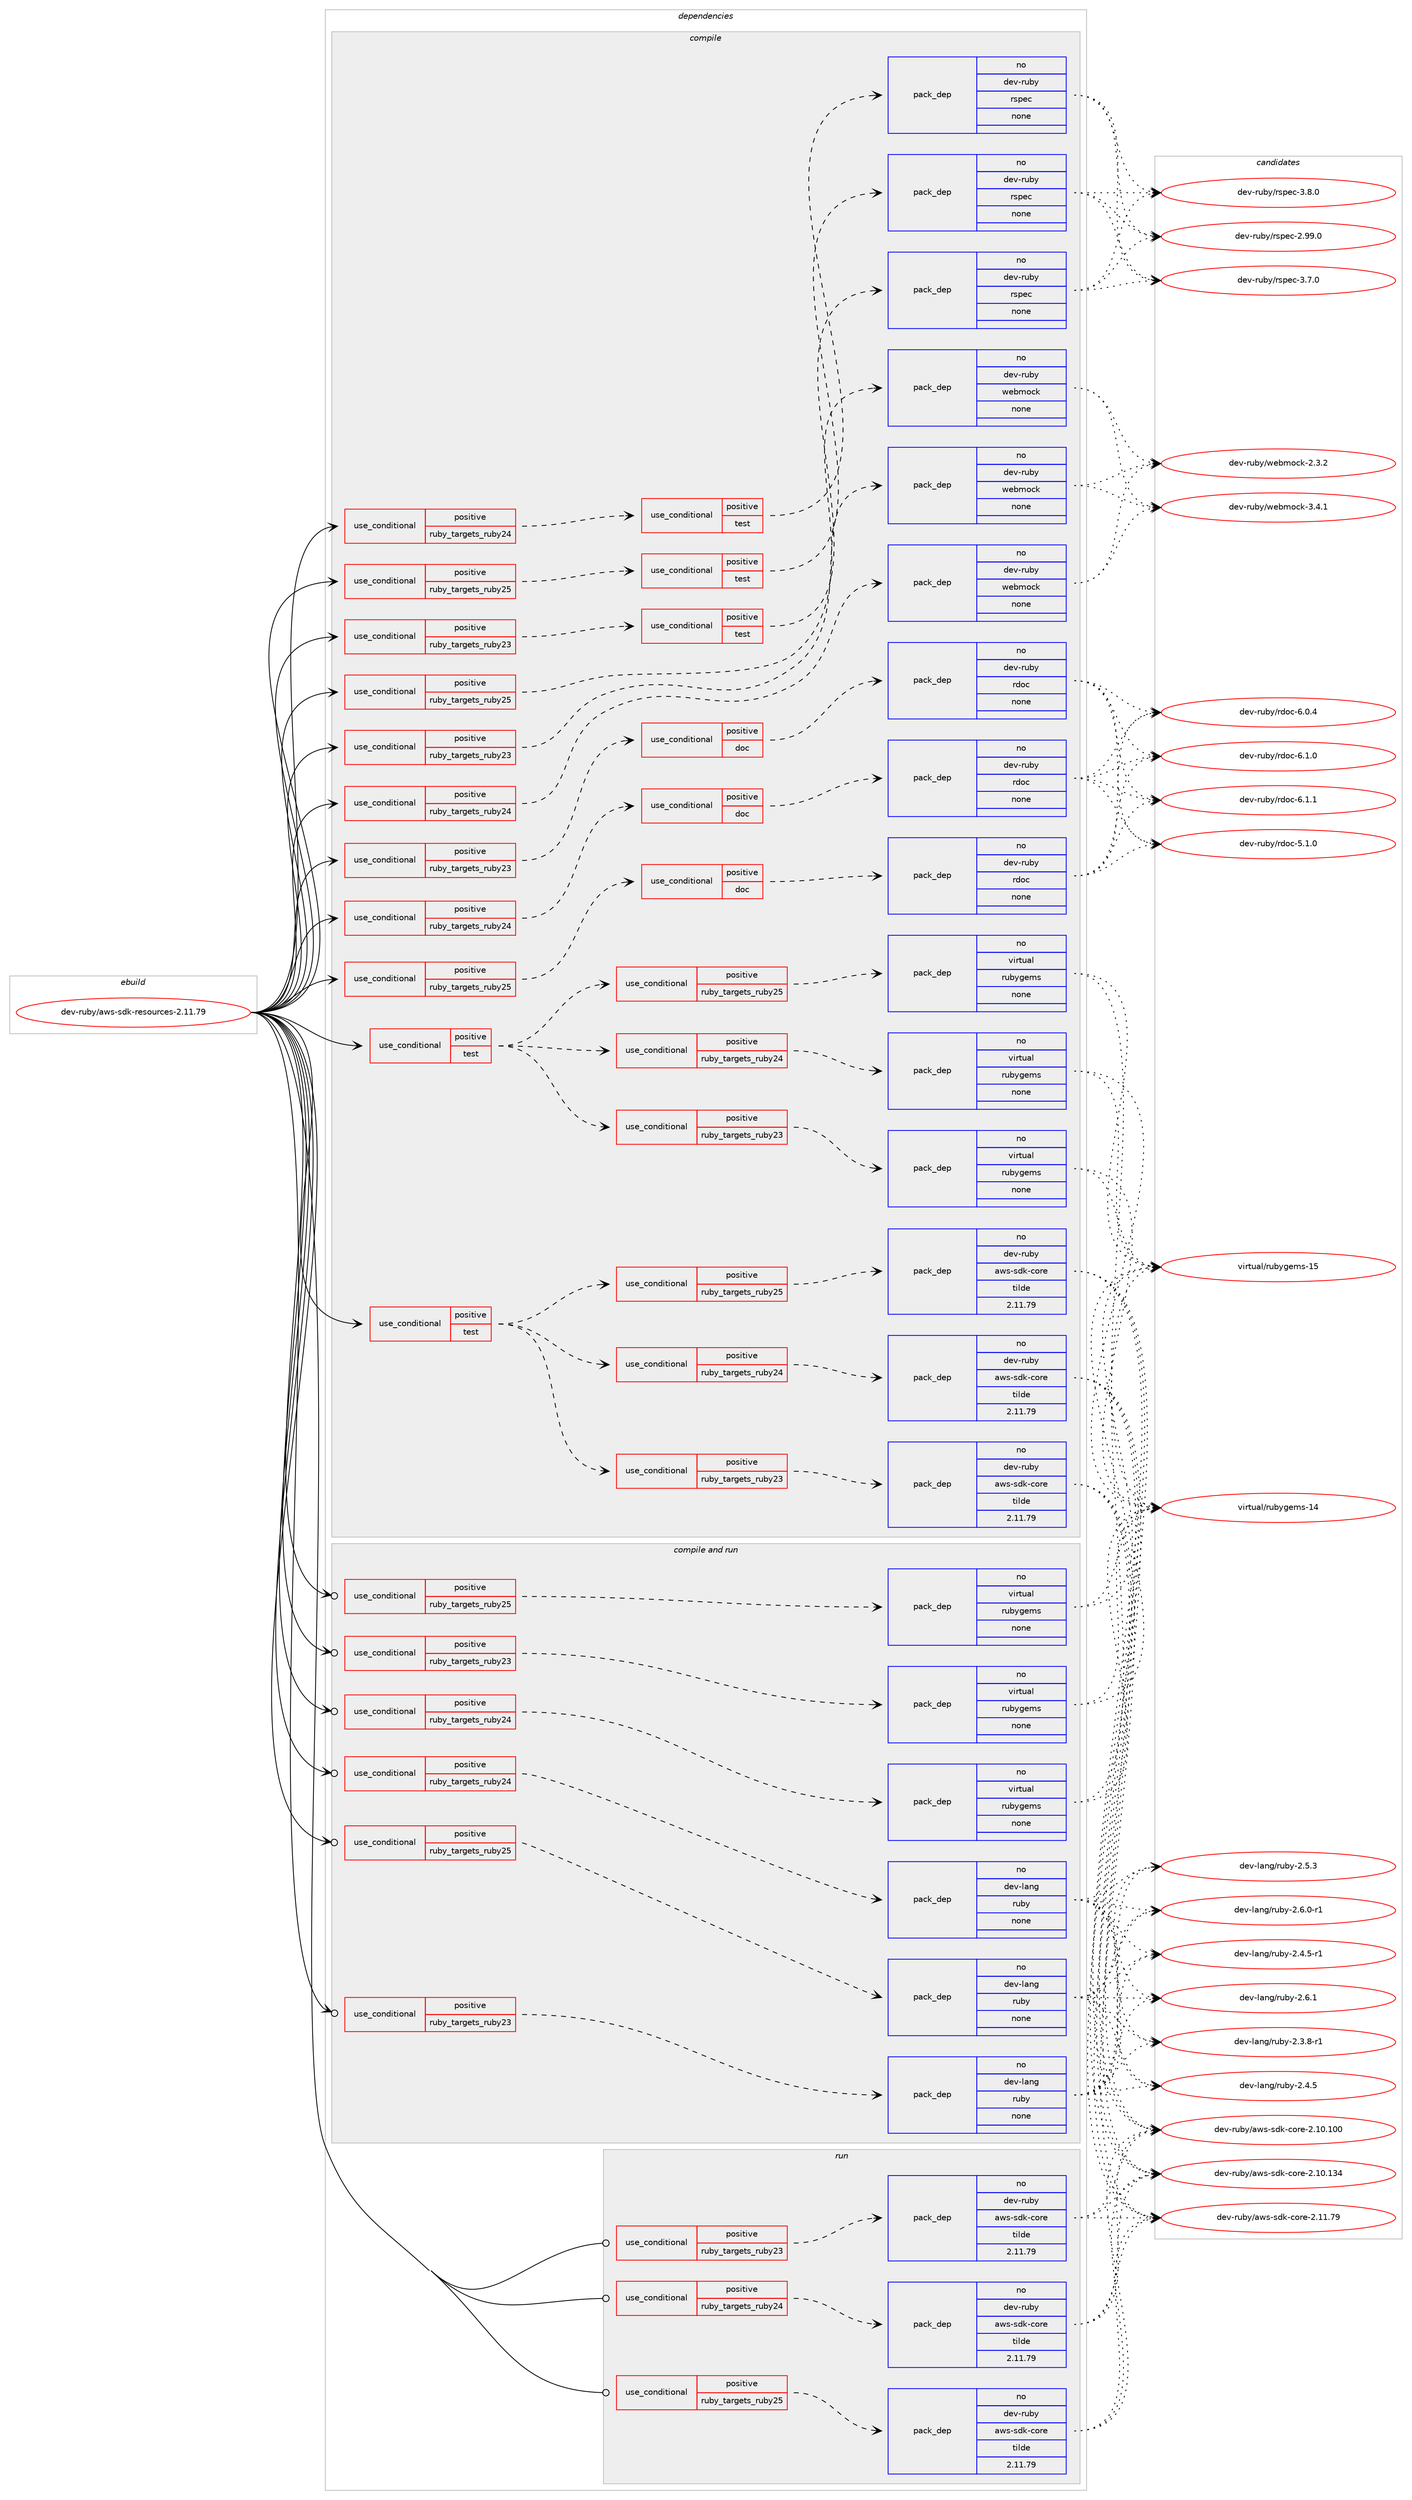 digraph prolog {

# *************
# Graph options
# *************

newrank=true;
concentrate=true;
compound=true;
graph [rankdir=LR,fontname=Helvetica,fontsize=10,ranksep=1.5];#, ranksep=2.5, nodesep=0.2];
edge  [arrowhead=vee];
node  [fontname=Helvetica,fontsize=10];

# **********
# The ebuild
# **********

subgraph cluster_leftcol {
color=gray;
rank=same;
label=<<i>ebuild</i>>;
id [label="dev-ruby/aws-sdk-resources-2.11.79", color=red, width=4, href="../dev-ruby/aws-sdk-resources-2.11.79.svg"];
}

# ****************
# The dependencies
# ****************

subgraph cluster_midcol {
color=gray;
label=<<i>dependencies</i>>;
subgraph cluster_compile {
fillcolor="#eeeeee";
style=filled;
label=<<i>compile</i>>;
subgraph cond394394 {
dependency1482946 [label=<<TABLE BORDER="0" CELLBORDER="1" CELLSPACING="0" CELLPADDING="4"><TR><TD ROWSPAN="3" CELLPADDING="10">use_conditional</TD></TR><TR><TD>positive</TD></TR><TR><TD>ruby_targets_ruby23</TD></TR></TABLE>>, shape=none, color=red];
subgraph cond394395 {
dependency1482947 [label=<<TABLE BORDER="0" CELLBORDER="1" CELLSPACING="0" CELLPADDING="4"><TR><TD ROWSPAN="3" CELLPADDING="10">use_conditional</TD></TR><TR><TD>positive</TD></TR><TR><TD>doc</TD></TR></TABLE>>, shape=none, color=red];
subgraph pack1065120 {
dependency1482948 [label=<<TABLE BORDER="0" CELLBORDER="1" CELLSPACING="0" CELLPADDING="4" WIDTH="220"><TR><TD ROWSPAN="6" CELLPADDING="30">pack_dep</TD></TR><TR><TD WIDTH="110">no</TD></TR><TR><TD>dev-ruby</TD></TR><TR><TD>rdoc</TD></TR><TR><TD>none</TD></TR><TR><TD></TD></TR></TABLE>>, shape=none, color=blue];
}
dependency1482947:e -> dependency1482948:w [weight=20,style="dashed",arrowhead="vee"];
}
dependency1482946:e -> dependency1482947:w [weight=20,style="dashed",arrowhead="vee"];
}
id:e -> dependency1482946:w [weight=20,style="solid",arrowhead="vee"];
subgraph cond394396 {
dependency1482949 [label=<<TABLE BORDER="0" CELLBORDER="1" CELLSPACING="0" CELLPADDING="4"><TR><TD ROWSPAN="3" CELLPADDING="10">use_conditional</TD></TR><TR><TD>positive</TD></TR><TR><TD>ruby_targets_ruby23</TD></TR></TABLE>>, shape=none, color=red];
subgraph cond394397 {
dependency1482950 [label=<<TABLE BORDER="0" CELLBORDER="1" CELLSPACING="0" CELLPADDING="4"><TR><TD ROWSPAN="3" CELLPADDING="10">use_conditional</TD></TR><TR><TD>positive</TD></TR><TR><TD>test</TD></TR></TABLE>>, shape=none, color=red];
subgraph pack1065121 {
dependency1482951 [label=<<TABLE BORDER="0" CELLBORDER="1" CELLSPACING="0" CELLPADDING="4" WIDTH="220"><TR><TD ROWSPAN="6" CELLPADDING="30">pack_dep</TD></TR><TR><TD WIDTH="110">no</TD></TR><TR><TD>dev-ruby</TD></TR><TR><TD>rspec</TD></TR><TR><TD>none</TD></TR><TR><TD></TD></TR></TABLE>>, shape=none, color=blue];
}
dependency1482950:e -> dependency1482951:w [weight=20,style="dashed",arrowhead="vee"];
}
dependency1482949:e -> dependency1482950:w [weight=20,style="dashed",arrowhead="vee"];
}
id:e -> dependency1482949:w [weight=20,style="solid",arrowhead="vee"];
subgraph cond394398 {
dependency1482952 [label=<<TABLE BORDER="0" CELLBORDER="1" CELLSPACING="0" CELLPADDING="4"><TR><TD ROWSPAN="3" CELLPADDING="10">use_conditional</TD></TR><TR><TD>positive</TD></TR><TR><TD>ruby_targets_ruby23</TD></TR></TABLE>>, shape=none, color=red];
subgraph pack1065122 {
dependency1482953 [label=<<TABLE BORDER="0" CELLBORDER="1" CELLSPACING="0" CELLPADDING="4" WIDTH="220"><TR><TD ROWSPAN="6" CELLPADDING="30">pack_dep</TD></TR><TR><TD WIDTH="110">no</TD></TR><TR><TD>dev-ruby</TD></TR><TR><TD>webmock</TD></TR><TR><TD>none</TD></TR><TR><TD></TD></TR></TABLE>>, shape=none, color=blue];
}
dependency1482952:e -> dependency1482953:w [weight=20,style="dashed",arrowhead="vee"];
}
id:e -> dependency1482952:w [weight=20,style="solid",arrowhead="vee"];
subgraph cond394399 {
dependency1482954 [label=<<TABLE BORDER="0" CELLBORDER="1" CELLSPACING="0" CELLPADDING="4"><TR><TD ROWSPAN="3" CELLPADDING="10">use_conditional</TD></TR><TR><TD>positive</TD></TR><TR><TD>ruby_targets_ruby24</TD></TR></TABLE>>, shape=none, color=red];
subgraph cond394400 {
dependency1482955 [label=<<TABLE BORDER="0" CELLBORDER="1" CELLSPACING="0" CELLPADDING="4"><TR><TD ROWSPAN="3" CELLPADDING="10">use_conditional</TD></TR><TR><TD>positive</TD></TR><TR><TD>doc</TD></TR></TABLE>>, shape=none, color=red];
subgraph pack1065123 {
dependency1482956 [label=<<TABLE BORDER="0" CELLBORDER="1" CELLSPACING="0" CELLPADDING="4" WIDTH="220"><TR><TD ROWSPAN="6" CELLPADDING="30">pack_dep</TD></TR><TR><TD WIDTH="110">no</TD></TR><TR><TD>dev-ruby</TD></TR><TR><TD>rdoc</TD></TR><TR><TD>none</TD></TR><TR><TD></TD></TR></TABLE>>, shape=none, color=blue];
}
dependency1482955:e -> dependency1482956:w [weight=20,style="dashed",arrowhead="vee"];
}
dependency1482954:e -> dependency1482955:w [weight=20,style="dashed",arrowhead="vee"];
}
id:e -> dependency1482954:w [weight=20,style="solid",arrowhead="vee"];
subgraph cond394401 {
dependency1482957 [label=<<TABLE BORDER="0" CELLBORDER="1" CELLSPACING="0" CELLPADDING="4"><TR><TD ROWSPAN="3" CELLPADDING="10">use_conditional</TD></TR><TR><TD>positive</TD></TR><TR><TD>ruby_targets_ruby24</TD></TR></TABLE>>, shape=none, color=red];
subgraph cond394402 {
dependency1482958 [label=<<TABLE BORDER="0" CELLBORDER="1" CELLSPACING="0" CELLPADDING="4"><TR><TD ROWSPAN="3" CELLPADDING="10">use_conditional</TD></TR><TR><TD>positive</TD></TR><TR><TD>test</TD></TR></TABLE>>, shape=none, color=red];
subgraph pack1065124 {
dependency1482959 [label=<<TABLE BORDER="0" CELLBORDER="1" CELLSPACING="0" CELLPADDING="4" WIDTH="220"><TR><TD ROWSPAN="6" CELLPADDING="30">pack_dep</TD></TR><TR><TD WIDTH="110">no</TD></TR><TR><TD>dev-ruby</TD></TR><TR><TD>rspec</TD></TR><TR><TD>none</TD></TR><TR><TD></TD></TR></TABLE>>, shape=none, color=blue];
}
dependency1482958:e -> dependency1482959:w [weight=20,style="dashed",arrowhead="vee"];
}
dependency1482957:e -> dependency1482958:w [weight=20,style="dashed",arrowhead="vee"];
}
id:e -> dependency1482957:w [weight=20,style="solid",arrowhead="vee"];
subgraph cond394403 {
dependency1482960 [label=<<TABLE BORDER="0" CELLBORDER="1" CELLSPACING="0" CELLPADDING="4"><TR><TD ROWSPAN="3" CELLPADDING="10">use_conditional</TD></TR><TR><TD>positive</TD></TR><TR><TD>ruby_targets_ruby24</TD></TR></TABLE>>, shape=none, color=red];
subgraph pack1065125 {
dependency1482961 [label=<<TABLE BORDER="0" CELLBORDER="1" CELLSPACING="0" CELLPADDING="4" WIDTH="220"><TR><TD ROWSPAN="6" CELLPADDING="30">pack_dep</TD></TR><TR><TD WIDTH="110">no</TD></TR><TR><TD>dev-ruby</TD></TR><TR><TD>webmock</TD></TR><TR><TD>none</TD></TR><TR><TD></TD></TR></TABLE>>, shape=none, color=blue];
}
dependency1482960:e -> dependency1482961:w [weight=20,style="dashed",arrowhead="vee"];
}
id:e -> dependency1482960:w [weight=20,style="solid",arrowhead="vee"];
subgraph cond394404 {
dependency1482962 [label=<<TABLE BORDER="0" CELLBORDER="1" CELLSPACING="0" CELLPADDING="4"><TR><TD ROWSPAN="3" CELLPADDING="10">use_conditional</TD></TR><TR><TD>positive</TD></TR><TR><TD>ruby_targets_ruby25</TD></TR></TABLE>>, shape=none, color=red];
subgraph cond394405 {
dependency1482963 [label=<<TABLE BORDER="0" CELLBORDER="1" CELLSPACING="0" CELLPADDING="4"><TR><TD ROWSPAN="3" CELLPADDING="10">use_conditional</TD></TR><TR><TD>positive</TD></TR><TR><TD>doc</TD></TR></TABLE>>, shape=none, color=red];
subgraph pack1065126 {
dependency1482964 [label=<<TABLE BORDER="0" CELLBORDER="1" CELLSPACING="0" CELLPADDING="4" WIDTH="220"><TR><TD ROWSPAN="6" CELLPADDING="30">pack_dep</TD></TR><TR><TD WIDTH="110">no</TD></TR><TR><TD>dev-ruby</TD></TR><TR><TD>rdoc</TD></TR><TR><TD>none</TD></TR><TR><TD></TD></TR></TABLE>>, shape=none, color=blue];
}
dependency1482963:e -> dependency1482964:w [weight=20,style="dashed",arrowhead="vee"];
}
dependency1482962:e -> dependency1482963:w [weight=20,style="dashed",arrowhead="vee"];
}
id:e -> dependency1482962:w [weight=20,style="solid",arrowhead="vee"];
subgraph cond394406 {
dependency1482965 [label=<<TABLE BORDER="0" CELLBORDER="1" CELLSPACING="0" CELLPADDING="4"><TR><TD ROWSPAN="3" CELLPADDING="10">use_conditional</TD></TR><TR><TD>positive</TD></TR><TR><TD>ruby_targets_ruby25</TD></TR></TABLE>>, shape=none, color=red];
subgraph cond394407 {
dependency1482966 [label=<<TABLE BORDER="0" CELLBORDER="1" CELLSPACING="0" CELLPADDING="4"><TR><TD ROWSPAN="3" CELLPADDING="10">use_conditional</TD></TR><TR><TD>positive</TD></TR><TR><TD>test</TD></TR></TABLE>>, shape=none, color=red];
subgraph pack1065127 {
dependency1482967 [label=<<TABLE BORDER="0" CELLBORDER="1" CELLSPACING="0" CELLPADDING="4" WIDTH="220"><TR><TD ROWSPAN="6" CELLPADDING="30">pack_dep</TD></TR><TR><TD WIDTH="110">no</TD></TR><TR><TD>dev-ruby</TD></TR><TR><TD>rspec</TD></TR><TR><TD>none</TD></TR><TR><TD></TD></TR></TABLE>>, shape=none, color=blue];
}
dependency1482966:e -> dependency1482967:w [weight=20,style="dashed",arrowhead="vee"];
}
dependency1482965:e -> dependency1482966:w [weight=20,style="dashed",arrowhead="vee"];
}
id:e -> dependency1482965:w [weight=20,style="solid",arrowhead="vee"];
subgraph cond394408 {
dependency1482968 [label=<<TABLE BORDER="0" CELLBORDER="1" CELLSPACING="0" CELLPADDING="4"><TR><TD ROWSPAN="3" CELLPADDING="10">use_conditional</TD></TR><TR><TD>positive</TD></TR><TR><TD>ruby_targets_ruby25</TD></TR></TABLE>>, shape=none, color=red];
subgraph pack1065128 {
dependency1482969 [label=<<TABLE BORDER="0" CELLBORDER="1" CELLSPACING="0" CELLPADDING="4" WIDTH="220"><TR><TD ROWSPAN="6" CELLPADDING="30">pack_dep</TD></TR><TR><TD WIDTH="110">no</TD></TR><TR><TD>dev-ruby</TD></TR><TR><TD>webmock</TD></TR><TR><TD>none</TD></TR><TR><TD></TD></TR></TABLE>>, shape=none, color=blue];
}
dependency1482968:e -> dependency1482969:w [weight=20,style="dashed",arrowhead="vee"];
}
id:e -> dependency1482968:w [weight=20,style="solid",arrowhead="vee"];
subgraph cond394409 {
dependency1482970 [label=<<TABLE BORDER="0" CELLBORDER="1" CELLSPACING="0" CELLPADDING="4"><TR><TD ROWSPAN="3" CELLPADDING="10">use_conditional</TD></TR><TR><TD>positive</TD></TR><TR><TD>test</TD></TR></TABLE>>, shape=none, color=red];
subgraph cond394410 {
dependency1482971 [label=<<TABLE BORDER="0" CELLBORDER="1" CELLSPACING="0" CELLPADDING="4"><TR><TD ROWSPAN="3" CELLPADDING="10">use_conditional</TD></TR><TR><TD>positive</TD></TR><TR><TD>ruby_targets_ruby23</TD></TR></TABLE>>, shape=none, color=red];
subgraph pack1065129 {
dependency1482972 [label=<<TABLE BORDER="0" CELLBORDER="1" CELLSPACING="0" CELLPADDING="4" WIDTH="220"><TR><TD ROWSPAN="6" CELLPADDING="30">pack_dep</TD></TR><TR><TD WIDTH="110">no</TD></TR><TR><TD>dev-ruby</TD></TR><TR><TD>aws-sdk-core</TD></TR><TR><TD>tilde</TD></TR><TR><TD>2.11.79</TD></TR></TABLE>>, shape=none, color=blue];
}
dependency1482971:e -> dependency1482972:w [weight=20,style="dashed",arrowhead="vee"];
}
dependency1482970:e -> dependency1482971:w [weight=20,style="dashed",arrowhead="vee"];
subgraph cond394411 {
dependency1482973 [label=<<TABLE BORDER="0" CELLBORDER="1" CELLSPACING="0" CELLPADDING="4"><TR><TD ROWSPAN="3" CELLPADDING="10">use_conditional</TD></TR><TR><TD>positive</TD></TR><TR><TD>ruby_targets_ruby24</TD></TR></TABLE>>, shape=none, color=red];
subgraph pack1065130 {
dependency1482974 [label=<<TABLE BORDER="0" CELLBORDER="1" CELLSPACING="0" CELLPADDING="4" WIDTH="220"><TR><TD ROWSPAN="6" CELLPADDING="30">pack_dep</TD></TR><TR><TD WIDTH="110">no</TD></TR><TR><TD>dev-ruby</TD></TR><TR><TD>aws-sdk-core</TD></TR><TR><TD>tilde</TD></TR><TR><TD>2.11.79</TD></TR></TABLE>>, shape=none, color=blue];
}
dependency1482973:e -> dependency1482974:w [weight=20,style="dashed",arrowhead="vee"];
}
dependency1482970:e -> dependency1482973:w [weight=20,style="dashed",arrowhead="vee"];
subgraph cond394412 {
dependency1482975 [label=<<TABLE BORDER="0" CELLBORDER="1" CELLSPACING="0" CELLPADDING="4"><TR><TD ROWSPAN="3" CELLPADDING="10">use_conditional</TD></TR><TR><TD>positive</TD></TR><TR><TD>ruby_targets_ruby25</TD></TR></TABLE>>, shape=none, color=red];
subgraph pack1065131 {
dependency1482976 [label=<<TABLE BORDER="0" CELLBORDER="1" CELLSPACING="0" CELLPADDING="4" WIDTH="220"><TR><TD ROWSPAN="6" CELLPADDING="30">pack_dep</TD></TR><TR><TD WIDTH="110">no</TD></TR><TR><TD>dev-ruby</TD></TR><TR><TD>aws-sdk-core</TD></TR><TR><TD>tilde</TD></TR><TR><TD>2.11.79</TD></TR></TABLE>>, shape=none, color=blue];
}
dependency1482975:e -> dependency1482976:w [weight=20,style="dashed",arrowhead="vee"];
}
dependency1482970:e -> dependency1482975:w [weight=20,style="dashed",arrowhead="vee"];
}
id:e -> dependency1482970:w [weight=20,style="solid",arrowhead="vee"];
subgraph cond394413 {
dependency1482977 [label=<<TABLE BORDER="0" CELLBORDER="1" CELLSPACING="0" CELLPADDING="4"><TR><TD ROWSPAN="3" CELLPADDING="10">use_conditional</TD></TR><TR><TD>positive</TD></TR><TR><TD>test</TD></TR></TABLE>>, shape=none, color=red];
subgraph cond394414 {
dependency1482978 [label=<<TABLE BORDER="0" CELLBORDER="1" CELLSPACING="0" CELLPADDING="4"><TR><TD ROWSPAN="3" CELLPADDING="10">use_conditional</TD></TR><TR><TD>positive</TD></TR><TR><TD>ruby_targets_ruby23</TD></TR></TABLE>>, shape=none, color=red];
subgraph pack1065132 {
dependency1482979 [label=<<TABLE BORDER="0" CELLBORDER="1" CELLSPACING="0" CELLPADDING="4" WIDTH="220"><TR><TD ROWSPAN="6" CELLPADDING="30">pack_dep</TD></TR><TR><TD WIDTH="110">no</TD></TR><TR><TD>virtual</TD></TR><TR><TD>rubygems</TD></TR><TR><TD>none</TD></TR><TR><TD></TD></TR></TABLE>>, shape=none, color=blue];
}
dependency1482978:e -> dependency1482979:w [weight=20,style="dashed",arrowhead="vee"];
}
dependency1482977:e -> dependency1482978:w [weight=20,style="dashed",arrowhead="vee"];
subgraph cond394415 {
dependency1482980 [label=<<TABLE BORDER="0" CELLBORDER="1" CELLSPACING="0" CELLPADDING="4"><TR><TD ROWSPAN="3" CELLPADDING="10">use_conditional</TD></TR><TR><TD>positive</TD></TR><TR><TD>ruby_targets_ruby24</TD></TR></TABLE>>, shape=none, color=red];
subgraph pack1065133 {
dependency1482981 [label=<<TABLE BORDER="0" CELLBORDER="1" CELLSPACING="0" CELLPADDING="4" WIDTH="220"><TR><TD ROWSPAN="6" CELLPADDING="30">pack_dep</TD></TR><TR><TD WIDTH="110">no</TD></TR><TR><TD>virtual</TD></TR><TR><TD>rubygems</TD></TR><TR><TD>none</TD></TR><TR><TD></TD></TR></TABLE>>, shape=none, color=blue];
}
dependency1482980:e -> dependency1482981:w [weight=20,style="dashed",arrowhead="vee"];
}
dependency1482977:e -> dependency1482980:w [weight=20,style="dashed",arrowhead="vee"];
subgraph cond394416 {
dependency1482982 [label=<<TABLE BORDER="0" CELLBORDER="1" CELLSPACING="0" CELLPADDING="4"><TR><TD ROWSPAN="3" CELLPADDING="10">use_conditional</TD></TR><TR><TD>positive</TD></TR><TR><TD>ruby_targets_ruby25</TD></TR></TABLE>>, shape=none, color=red];
subgraph pack1065134 {
dependency1482983 [label=<<TABLE BORDER="0" CELLBORDER="1" CELLSPACING="0" CELLPADDING="4" WIDTH="220"><TR><TD ROWSPAN="6" CELLPADDING="30">pack_dep</TD></TR><TR><TD WIDTH="110">no</TD></TR><TR><TD>virtual</TD></TR><TR><TD>rubygems</TD></TR><TR><TD>none</TD></TR><TR><TD></TD></TR></TABLE>>, shape=none, color=blue];
}
dependency1482982:e -> dependency1482983:w [weight=20,style="dashed",arrowhead="vee"];
}
dependency1482977:e -> dependency1482982:w [weight=20,style="dashed",arrowhead="vee"];
}
id:e -> dependency1482977:w [weight=20,style="solid",arrowhead="vee"];
}
subgraph cluster_compileandrun {
fillcolor="#eeeeee";
style=filled;
label=<<i>compile and run</i>>;
subgraph cond394417 {
dependency1482984 [label=<<TABLE BORDER="0" CELLBORDER="1" CELLSPACING="0" CELLPADDING="4"><TR><TD ROWSPAN="3" CELLPADDING="10">use_conditional</TD></TR><TR><TD>positive</TD></TR><TR><TD>ruby_targets_ruby23</TD></TR></TABLE>>, shape=none, color=red];
subgraph pack1065135 {
dependency1482985 [label=<<TABLE BORDER="0" CELLBORDER="1" CELLSPACING="0" CELLPADDING="4" WIDTH="220"><TR><TD ROWSPAN="6" CELLPADDING="30">pack_dep</TD></TR><TR><TD WIDTH="110">no</TD></TR><TR><TD>dev-lang</TD></TR><TR><TD>ruby</TD></TR><TR><TD>none</TD></TR><TR><TD></TD></TR></TABLE>>, shape=none, color=blue];
}
dependency1482984:e -> dependency1482985:w [weight=20,style="dashed",arrowhead="vee"];
}
id:e -> dependency1482984:w [weight=20,style="solid",arrowhead="odotvee"];
subgraph cond394418 {
dependency1482986 [label=<<TABLE BORDER="0" CELLBORDER="1" CELLSPACING="0" CELLPADDING="4"><TR><TD ROWSPAN="3" CELLPADDING="10">use_conditional</TD></TR><TR><TD>positive</TD></TR><TR><TD>ruby_targets_ruby23</TD></TR></TABLE>>, shape=none, color=red];
subgraph pack1065136 {
dependency1482987 [label=<<TABLE BORDER="0" CELLBORDER="1" CELLSPACING="0" CELLPADDING="4" WIDTH="220"><TR><TD ROWSPAN="6" CELLPADDING="30">pack_dep</TD></TR><TR><TD WIDTH="110">no</TD></TR><TR><TD>virtual</TD></TR><TR><TD>rubygems</TD></TR><TR><TD>none</TD></TR><TR><TD></TD></TR></TABLE>>, shape=none, color=blue];
}
dependency1482986:e -> dependency1482987:w [weight=20,style="dashed",arrowhead="vee"];
}
id:e -> dependency1482986:w [weight=20,style="solid",arrowhead="odotvee"];
subgraph cond394419 {
dependency1482988 [label=<<TABLE BORDER="0" CELLBORDER="1" CELLSPACING="0" CELLPADDING="4"><TR><TD ROWSPAN="3" CELLPADDING="10">use_conditional</TD></TR><TR><TD>positive</TD></TR><TR><TD>ruby_targets_ruby24</TD></TR></TABLE>>, shape=none, color=red];
subgraph pack1065137 {
dependency1482989 [label=<<TABLE BORDER="0" CELLBORDER="1" CELLSPACING="0" CELLPADDING="4" WIDTH="220"><TR><TD ROWSPAN="6" CELLPADDING="30">pack_dep</TD></TR><TR><TD WIDTH="110">no</TD></TR><TR><TD>dev-lang</TD></TR><TR><TD>ruby</TD></TR><TR><TD>none</TD></TR><TR><TD></TD></TR></TABLE>>, shape=none, color=blue];
}
dependency1482988:e -> dependency1482989:w [weight=20,style="dashed",arrowhead="vee"];
}
id:e -> dependency1482988:w [weight=20,style="solid",arrowhead="odotvee"];
subgraph cond394420 {
dependency1482990 [label=<<TABLE BORDER="0" CELLBORDER="1" CELLSPACING="0" CELLPADDING="4"><TR><TD ROWSPAN="3" CELLPADDING="10">use_conditional</TD></TR><TR><TD>positive</TD></TR><TR><TD>ruby_targets_ruby24</TD></TR></TABLE>>, shape=none, color=red];
subgraph pack1065138 {
dependency1482991 [label=<<TABLE BORDER="0" CELLBORDER="1" CELLSPACING="0" CELLPADDING="4" WIDTH="220"><TR><TD ROWSPAN="6" CELLPADDING="30">pack_dep</TD></TR><TR><TD WIDTH="110">no</TD></TR><TR><TD>virtual</TD></TR><TR><TD>rubygems</TD></TR><TR><TD>none</TD></TR><TR><TD></TD></TR></TABLE>>, shape=none, color=blue];
}
dependency1482990:e -> dependency1482991:w [weight=20,style="dashed",arrowhead="vee"];
}
id:e -> dependency1482990:w [weight=20,style="solid",arrowhead="odotvee"];
subgraph cond394421 {
dependency1482992 [label=<<TABLE BORDER="0" CELLBORDER="1" CELLSPACING="0" CELLPADDING="4"><TR><TD ROWSPAN="3" CELLPADDING="10">use_conditional</TD></TR><TR><TD>positive</TD></TR><TR><TD>ruby_targets_ruby25</TD></TR></TABLE>>, shape=none, color=red];
subgraph pack1065139 {
dependency1482993 [label=<<TABLE BORDER="0" CELLBORDER="1" CELLSPACING="0" CELLPADDING="4" WIDTH="220"><TR><TD ROWSPAN="6" CELLPADDING="30">pack_dep</TD></TR><TR><TD WIDTH="110">no</TD></TR><TR><TD>dev-lang</TD></TR><TR><TD>ruby</TD></TR><TR><TD>none</TD></TR><TR><TD></TD></TR></TABLE>>, shape=none, color=blue];
}
dependency1482992:e -> dependency1482993:w [weight=20,style="dashed",arrowhead="vee"];
}
id:e -> dependency1482992:w [weight=20,style="solid",arrowhead="odotvee"];
subgraph cond394422 {
dependency1482994 [label=<<TABLE BORDER="0" CELLBORDER="1" CELLSPACING="0" CELLPADDING="4"><TR><TD ROWSPAN="3" CELLPADDING="10">use_conditional</TD></TR><TR><TD>positive</TD></TR><TR><TD>ruby_targets_ruby25</TD></TR></TABLE>>, shape=none, color=red];
subgraph pack1065140 {
dependency1482995 [label=<<TABLE BORDER="0" CELLBORDER="1" CELLSPACING="0" CELLPADDING="4" WIDTH="220"><TR><TD ROWSPAN="6" CELLPADDING="30">pack_dep</TD></TR><TR><TD WIDTH="110">no</TD></TR><TR><TD>virtual</TD></TR><TR><TD>rubygems</TD></TR><TR><TD>none</TD></TR><TR><TD></TD></TR></TABLE>>, shape=none, color=blue];
}
dependency1482994:e -> dependency1482995:w [weight=20,style="dashed",arrowhead="vee"];
}
id:e -> dependency1482994:w [weight=20,style="solid",arrowhead="odotvee"];
}
subgraph cluster_run {
fillcolor="#eeeeee";
style=filled;
label=<<i>run</i>>;
subgraph cond394423 {
dependency1482996 [label=<<TABLE BORDER="0" CELLBORDER="1" CELLSPACING="0" CELLPADDING="4"><TR><TD ROWSPAN="3" CELLPADDING="10">use_conditional</TD></TR><TR><TD>positive</TD></TR><TR><TD>ruby_targets_ruby23</TD></TR></TABLE>>, shape=none, color=red];
subgraph pack1065141 {
dependency1482997 [label=<<TABLE BORDER="0" CELLBORDER="1" CELLSPACING="0" CELLPADDING="4" WIDTH="220"><TR><TD ROWSPAN="6" CELLPADDING="30">pack_dep</TD></TR><TR><TD WIDTH="110">no</TD></TR><TR><TD>dev-ruby</TD></TR><TR><TD>aws-sdk-core</TD></TR><TR><TD>tilde</TD></TR><TR><TD>2.11.79</TD></TR></TABLE>>, shape=none, color=blue];
}
dependency1482996:e -> dependency1482997:w [weight=20,style="dashed",arrowhead="vee"];
}
id:e -> dependency1482996:w [weight=20,style="solid",arrowhead="odot"];
subgraph cond394424 {
dependency1482998 [label=<<TABLE BORDER="0" CELLBORDER="1" CELLSPACING="0" CELLPADDING="4"><TR><TD ROWSPAN="3" CELLPADDING="10">use_conditional</TD></TR><TR><TD>positive</TD></TR><TR><TD>ruby_targets_ruby24</TD></TR></TABLE>>, shape=none, color=red];
subgraph pack1065142 {
dependency1482999 [label=<<TABLE BORDER="0" CELLBORDER="1" CELLSPACING="0" CELLPADDING="4" WIDTH="220"><TR><TD ROWSPAN="6" CELLPADDING="30">pack_dep</TD></TR><TR><TD WIDTH="110">no</TD></TR><TR><TD>dev-ruby</TD></TR><TR><TD>aws-sdk-core</TD></TR><TR><TD>tilde</TD></TR><TR><TD>2.11.79</TD></TR></TABLE>>, shape=none, color=blue];
}
dependency1482998:e -> dependency1482999:w [weight=20,style="dashed",arrowhead="vee"];
}
id:e -> dependency1482998:w [weight=20,style="solid",arrowhead="odot"];
subgraph cond394425 {
dependency1483000 [label=<<TABLE BORDER="0" CELLBORDER="1" CELLSPACING="0" CELLPADDING="4"><TR><TD ROWSPAN="3" CELLPADDING="10">use_conditional</TD></TR><TR><TD>positive</TD></TR><TR><TD>ruby_targets_ruby25</TD></TR></TABLE>>, shape=none, color=red];
subgraph pack1065143 {
dependency1483001 [label=<<TABLE BORDER="0" CELLBORDER="1" CELLSPACING="0" CELLPADDING="4" WIDTH="220"><TR><TD ROWSPAN="6" CELLPADDING="30">pack_dep</TD></TR><TR><TD WIDTH="110">no</TD></TR><TR><TD>dev-ruby</TD></TR><TR><TD>aws-sdk-core</TD></TR><TR><TD>tilde</TD></TR><TR><TD>2.11.79</TD></TR></TABLE>>, shape=none, color=blue];
}
dependency1483000:e -> dependency1483001:w [weight=20,style="dashed",arrowhead="vee"];
}
id:e -> dependency1483000:w [weight=20,style="solid",arrowhead="odot"];
}
}

# **************
# The candidates
# **************

subgraph cluster_choices {
rank=same;
color=gray;
label=<<i>candidates</i>>;

subgraph choice1065120 {
color=black;
nodesep=1;
choice10010111845114117981214711410011199455346494648 [label="dev-ruby/rdoc-5.1.0", color=red, width=4,href="../dev-ruby/rdoc-5.1.0.svg"];
choice10010111845114117981214711410011199455446484652 [label="dev-ruby/rdoc-6.0.4", color=red, width=4,href="../dev-ruby/rdoc-6.0.4.svg"];
choice10010111845114117981214711410011199455446494648 [label="dev-ruby/rdoc-6.1.0", color=red, width=4,href="../dev-ruby/rdoc-6.1.0.svg"];
choice10010111845114117981214711410011199455446494649 [label="dev-ruby/rdoc-6.1.1", color=red, width=4,href="../dev-ruby/rdoc-6.1.1.svg"];
dependency1482948:e -> choice10010111845114117981214711410011199455346494648:w [style=dotted,weight="100"];
dependency1482948:e -> choice10010111845114117981214711410011199455446484652:w [style=dotted,weight="100"];
dependency1482948:e -> choice10010111845114117981214711410011199455446494648:w [style=dotted,weight="100"];
dependency1482948:e -> choice10010111845114117981214711410011199455446494649:w [style=dotted,weight="100"];
}
subgraph choice1065121 {
color=black;
nodesep=1;
choice1001011184511411798121471141151121019945504657574648 [label="dev-ruby/rspec-2.99.0", color=red, width=4,href="../dev-ruby/rspec-2.99.0.svg"];
choice10010111845114117981214711411511210199455146554648 [label="dev-ruby/rspec-3.7.0", color=red, width=4,href="../dev-ruby/rspec-3.7.0.svg"];
choice10010111845114117981214711411511210199455146564648 [label="dev-ruby/rspec-3.8.0", color=red, width=4,href="../dev-ruby/rspec-3.8.0.svg"];
dependency1482951:e -> choice1001011184511411798121471141151121019945504657574648:w [style=dotted,weight="100"];
dependency1482951:e -> choice10010111845114117981214711411511210199455146554648:w [style=dotted,weight="100"];
dependency1482951:e -> choice10010111845114117981214711411511210199455146564648:w [style=dotted,weight="100"];
}
subgraph choice1065122 {
color=black;
nodesep=1;
choice1001011184511411798121471191019810911199107455046514650 [label="dev-ruby/webmock-2.3.2", color=red, width=4,href="../dev-ruby/webmock-2.3.2.svg"];
choice1001011184511411798121471191019810911199107455146524649 [label="dev-ruby/webmock-3.4.1", color=red, width=4,href="../dev-ruby/webmock-3.4.1.svg"];
dependency1482953:e -> choice1001011184511411798121471191019810911199107455046514650:w [style=dotted,weight="100"];
dependency1482953:e -> choice1001011184511411798121471191019810911199107455146524649:w [style=dotted,weight="100"];
}
subgraph choice1065123 {
color=black;
nodesep=1;
choice10010111845114117981214711410011199455346494648 [label="dev-ruby/rdoc-5.1.0", color=red, width=4,href="../dev-ruby/rdoc-5.1.0.svg"];
choice10010111845114117981214711410011199455446484652 [label="dev-ruby/rdoc-6.0.4", color=red, width=4,href="../dev-ruby/rdoc-6.0.4.svg"];
choice10010111845114117981214711410011199455446494648 [label="dev-ruby/rdoc-6.1.0", color=red, width=4,href="../dev-ruby/rdoc-6.1.0.svg"];
choice10010111845114117981214711410011199455446494649 [label="dev-ruby/rdoc-6.1.1", color=red, width=4,href="../dev-ruby/rdoc-6.1.1.svg"];
dependency1482956:e -> choice10010111845114117981214711410011199455346494648:w [style=dotted,weight="100"];
dependency1482956:e -> choice10010111845114117981214711410011199455446484652:w [style=dotted,weight="100"];
dependency1482956:e -> choice10010111845114117981214711410011199455446494648:w [style=dotted,weight="100"];
dependency1482956:e -> choice10010111845114117981214711410011199455446494649:w [style=dotted,weight="100"];
}
subgraph choice1065124 {
color=black;
nodesep=1;
choice1001011184511411798121471141151121019945504657574648 [label="dev-ruby/rspec-2.99.0", color=red, width=4,href="../dev-ruby/rspec-2.99.0.svg"];
choice10010111845114117981214711411511210199455146554648 [label="dev-ruby/rspec-3.7.0", color=red, width=4,href="../dev-ruby/rspec-3.7.0.svg"];
choice10010111845114117981214711411511210199455146564648 [label="dev-ruby/rspec-3.8.0", color=red, width=4,href="../dev-ruby/rspec-3.8.0.svg"];
dependency1482959:e -> choice1001011184511411798121471141151121019945504657574648:w [style=dotted,weight="100"];
dependency1482959:e -> choice10010111845114117981214711411511210199455146554648:w [style=dotted,weight="100"];
dependency1482959:e -> choice10010111845114117981214711411511210199455146564648:w [style=dotted,weight="100"];
}
subgraph choice1065125 {
color=black;
nodesep=1;
choice1001011184511411798121471191019810911199107455046514650 [label="dev-ruby/webmock-2.3.2", color=red, width=4,href="../dev-ruby/webmock-2.3.2.svg"];
choice1001011184511411798121471191019810911199107455146524649 [label="dev-ruby/webmock-3.4.1", color=red, width=4,href="../dev-ruby/webmock-3.4.1.svg"];
dependency1482961:e -> choice1001011184511411798121471191019810911199107455046514650:w [style=dotted,weight="100"];
dependency1482961:e -> choice1001011184511411798121471191019810911199107455146524649:w [style=dotted,weight="100"];
}
subgraph choice1065126 {
color=black;
nodesep=1;
choice10010111845114117981214711410011199455346494648 [label="dev-ruby/rdoc-5.1.0", color=red, width=4,href="../dev-ruby/rdoc-5.1.0.svg"];
choice10010111845114117981214711410011199455446484652 [label="dev-ruby/rdoc-6.0.4", color=red, width=4,href="../dev-ruby/rdoc-6.0.4.svg"];
choice10010111845114117981214711410011199455446494648 [label="dev-ruby/rdoc-6.1.0", color=red, width=4,href="../dev-ruby/rdoc-6.1.0.svg"];
choice10010111845114117981214711410011199455446494649 [label="dev-ruby/rdoc-6.1.1", color=red, width=4,href="../dev-ruby/rdoc-6.1.1.svg"];
dependency1482964:e -> choice10010111845114117981214711410011199455346494648:w [style=dotted,weight="100"];
dependency1482964:e -> choice10010111845114117981214711410011199455446484652:w [style=dotted,weight="100"];
dependency1482964:e -> choice10010111845114117981214711410011199455446494648:w [style=dotted,weight="100"];
dependency1482964:e -> choice10010111845114117981214711410011199455446494649:w [style=dotted,weight="100"];
}
subgraph choice1065127 {
color=black;
nodesep=1;
choice1001011184511411798121471141151121019945504657574648 [label="dev-ruby/rspec-2.99.0", color=red, width=4,href="../dev-ruby/rspec-2.99.0.svg"];
choice10010111845114117981214711411511210199455146554648 [label="dev-ruby/rspec-3.7.0", color=red, width=4,href="../dev-ruby/rspec-3.7.0.svg"];
choice10010111845114117981214711411511210199455146564648 [label="dev-ruby/rspec-3.8.0", color=red, width=4,href="../dev-ruby/rspec-3.8.0.svg"];
dependency1482967:e -> choice1001011184511411798121471141151121019945504657574648:w [style=dotted,weight="100"];
dependency1482967:e -> choice10010111845114117981214711411511210199455146554648:w [style=dotted,weight="100"];
dependency1482967:e -> choice10010111845114117981214711411511210199455146564648:w [style=dotted,weight="100"];
}
subgraph choice1065128 {
color=black;
nodesep=1;
choice1001011184511411798121471191019810911199107455046514650 [label="dev-ruby/webmock-2.3.2", color=red, width=4,href="../dev-ruby/webmock-2.3.2.svg"];
choice1001011184511411798121471191019810911199107455146524649 [label="dev-ruby/webmock-3.4.1", color=red, width=4,href="../dev-ruby/webmock-3.4.1.svg"];
dependency1482969:e -> choice1001011184511411798121471191019810911199107455046514650:w [style=dotted,weight="100"];
dependency1482969:e -> choice1001011184511411798121471191019810911199107455146524649:w [style=dotted,weight="100"];
}
subgraph choice1065129 {
color=black;
nodesep=1;
choice10010111845114117981214797119115451151001074599111114101455046494846494848 [label="dev-ruby/aws-sdk-core-2.10.100", color=red, width=4,href="../dev-ruby/aws-sdk-core-2.10.100.svg"];
choice10010111845114117981214797119115451151001074599111114101455046494846495152 [label="dev-ruby/aws-sdk-core-2.10.134", color=red, width=4,href="../dev-ruby/aws-sdk-core-2.10.134.svg"];
choice100101118451141179812147971191154511510010745991111141014550464949465557 [label="dev-ruby/aws-sdk-core-2.11.79", color=red, width=4,href="../dev-ruby/aws-sdk-core-2.11.79.svg"];
dependency1482972:e -> choice10010111845114117981214797119115451151001074599111114101455046494846494848:w [style=dotted,weight="100"];
dependency1482972:e -> choice10010111845114117981214797119115451151001074599111114101455046494846495152:w [style=dotted,weight="100"];
dependency1482972:e -> choice100101118451141179812147971191154511510010745991111141014550464949465557:w [style=dotted,weight="100"];
}
subgraph choice1065130 {
color=black;
nodesep=1;
choice10010111845114117981214797119115451151001074599111114101455046494846494848 [label="dev-ruby/aws-sdk-core-2.10.100", color=red, width=4,href="../dev-ruby/aws-sdk-core-2.10.100.svg"];
choice10010111845114117981214797119115451151001074599111114101455046494846495152 [label="dev-ruby/aws-sdk-core-2.10.134", color=red, width=4,href="../dev-ruby/aws-sdk-core-2.10.134.svg"];
choice100101118451141179812147971191154511510010745991111141014550464949465557 [label="dev-ruby/aws-sdk-core-2.11.79", color=red, width=4,href="../dev-ruby/aws-sdk-core-2.11.79.svg"];
dependency1482974:e -> choice10010111845114117981214797119115451151001074599111114101455046494846494848:w [style=dotted,weight="100"];
dependency1482974:e -> choice10010111845114117981214797119115451151001074599111114101455046494846495152:w [style=dotted,weight="100"];
dependency1482974:e -> choice100101118451141179812147971191154511510010745991111141014550464949465557:w [style=dotted,weight="100"];
}
subgraph choice1065131 {
color=black;
nodesep=1;
choice10010111845114117981214797119115451151001074599111114101455046494846494848 [label="dev-ruby/aws-sdk-core-2.10.100", color=red, width=4,href="../dev-ruby/aws-sdk-core-2.10.100.svg"];
choice10010111845114117981214797119115451151001074599111114101455046494846495152 [label="dev-ruby/aws-sdk-core-2.10.134", color=red, width=4,href="../dev-ruby/aws-sdk-core-2.10.134.svg"];
choice100101118451141179812147971191154511510010745991111141014550464949465557 [label="dev-ruby/aws-sdk-core-2.11.79", color=red, width=4,href="../dev-ruby/aws-sdk-core-2.11.79.svg"];
dependency1482976:e -> choice10010111845114117981214797119115451151001074599111114101455046494846494848:w [style=dotted,weight="100"];
dependency1482976:e -> choice10010111845114117981214797119115451151001074599111114101455046494846495152:w [style=dotted,weight="100"];
dependency1482976:e -> choice100101118451141179812147971191154511510010745991111141014550464949465557:w [style=dotted,weight="100"];
}
subgraph choice1065132 {
color=black;
nodesep=1;
choice118105114116117971084711411798121103101109115454952 [label="virtual/rubygems-14", color=red, width=4,href="../virtual/rubygems-14.svg"];
choice118105114116117971084711411798121103101109115454953 [label="virtual/rubygems-15", color=red, width=4,href="../virtual/rubygems-15.svg"];
dependency1482979:e -> choice118105114116117971084711411798121103101109115454952:w [style=dotted,weight="100"];
dependency1482979:e -> choice118105114116117971084711411798121103101109115454953:w [style=dotted,weight="100"];
}
subgraph choice1065133 {
color=black;
nodesep=1;
choice118105114116117971084711411798121103101109115454952 [label="virtual/rubygems-14", color=red, width=4,href="../virtual/rubygems-14.svg"];
choice118105114116117971084711411798121103101109115454953 [label="virtual/rubygems-15", color=red, width=4,href="../virtual/rubygems-15.svg"];
dependency1482981:e -> choice118105114116117971084711411798121103101109115454952:w [style=dotted,weight="100"];
dependency1482981:e -> choice118105114116117971084711411798121103101109115454953:w [style=dotted,weight="100"];
}
subgraph choice1065134 {
color=black;
nodesep=1;
choice118105114116117971084711411798121103101109115454952 [label="virtual/rubygems-14", color=red, width=4,href="../virtual/rubygems-14.svg"];
choice118105114116117971084711411798121103101109115454953 [label="virtual/rubygems-15", color=red, width=4,href="../virtual/rubygems-15.svg"];
dependency1482983:e -> choice118105114116117971084711411798121103101109115454952:w [style=dotted,weight="100"];
dependency1482983:e -> choice118105114116117971084711411798121103101109115454953:w [style=dotted,weight="100"];
}
subgraph choice1065135 {
color=black;
nodesep=1;
choice100101118451089711010347114117981214550465146564511449 [label="dev-lang/ruby-2.3.8-r1", color=red, width=4,href="../dev-lang/ruby-2.3.8-r1.svg"];
choice10010111845108971101034711411798121455046524653 [label="dev-lang/ruby-2.4.5", color=red, width=4,href="../dev-lang/ruby-2.4.5.svg"];
choice100101118451089711010347114117981214550465246534511449 [label="dev-lang/ruby-2.4.5-r1", color=red, width=4,href="../dev-lang/ruby-2.4.5-r1.svg"];
choice10010111845108971101034711411798121455046534651 [label="dev-lang/ruby-2.5.3", color=red, width=4,href="../dev-lang/ruby-2.5.3.svg"];
choice100101118451089711010347114117981214550465446484511449 [label="dev-lang/ruby-2.6.0-r1", color=red, width=4,href="../dev-lang/ruby-2.6.0-r1.svg"];
choice10010111845108971101034711411798121455046544649 [label="dev-lang/ruby-2.6.1", color=red, width=4,href="../dev-lang/ruby-2.6.1.svg"];
dependency1482985:e -> choice100101118451089711010347114117981214550465146564511449:w [style=dotted,weight="100"];
dependency1482985:e -> choice10010111845108971101034711411798121455046524653:w [style=dotted,weight="100"];
dependency1482985:e -> choice100101118451089711010347114117981214550465246534511449:w [style=dotted,weight="100"];
dependency1482985:e -> choice10010111845108971101034711411798121455046534651:w [style=dotted,weight="100"];
dependency1482985:e -> choice100101118451089711010347114117981214550465446484511449:w [style=dotted,weight="100"];
dependency1482985:e -> choice10010111845108971101034711411798121455046544649:w [style=dotted,weight="100"];
}
subgraph choice1065136 {
color=black;
nodesep=1;
choice118105114116117971084711411798121103101109115454952 [label="virtual/rubygems-14", color=red, width=4,href="../virtual/rubygems-14.svg"];
choice118105114116117971084711411798121103101109115454953 [label="virtual/rubygems-15", color=red, width=4,href="../virtual/rubygems-15.svg"];
dependency1482987:e -> choice118105114116117971084711411798121103101109115454952:w [style=dotted,weight="100"];
dependency1482987:e -> choice118105114116117971084711411798121103101109115454953:w [style=dotted,weight="100"];
}
subgraph choice1065137 {
color=black;
nodesep=1;
choice100101118451089711010347114117981214550465146564511449 [label="dev-lang/ruby-2.3.8-r1", color=red, width=4,href="../dev-lang/ruby-2.3.8-r1.svg"];
choice10010111845108971101034711411798121455046524653 [label="dev-lang/ruby-2.4.5", color=red, width=4,href="../dev-lang/ruby-2.4.5.svg"];
choice100101118451089711010347114117981214550465246534511449 [label="dev-lang/ruby-2.4.5-r1", color=red, width=4,href="../dev-lang/ruby-2.4.5-r1.svg"];
choice10010111845108971101034711411798121455046534651 [label="dev-lang/ruby-2.5.3", color=red, width=4,href="../dev-lang/ruby-2.5.3.svg"];
choice100101118451089711010347114117981214550465446484511449 [label="dev-lang/ruby-2.6.0-r1", color=red, width=4,href="../dev-lang/ruby-2.6.0-r1.svg"];
choice10010111845108971101034711411798121455046544649 [label="dev-lang/ruby-2.6.1", color=red, width=4,href="../dev-lang/ruby-2.6.1.svg"];
dependency1482989:e -> choice100101118451089711010347114117981214550465146564511449:w [style=dotted,weight="100"];
dependency1482989:e -> choice10010111845108971101034711411798121455046524653:w [style=dotted,weight="100"];
dependency1482989:e -> choice100101118451089711010347114117981214550465246534511449:w [style=dotted,weight="100"];
dependency1482989:e -> choice10010111845108971101034711411798121455046534651:w [style=dotted,weight="100"];
dependency1482989:e -> choice100101118451089711010347114117981214550465446484511449:w [style=dotted,weight="100"];
dependency1482989:e -> choice10010111845108971101034711411798121455046544649:w [style=dotted,weight="100"];
}
subgraph choice1065138 {
color=black;
nodesep=1;
choice118105114116117971084711411798121103101109115454952 [label="virtual/rubygems-14", color=red, width=4,href="../virtual/rubygems-14.svg"];
choice118105114116117971084711411798121103101109115454953 [label="virtual/rubygems-15", color=red, width=4,href="../virtual/rubygems-15.svg"];
dependency1482991:e -> choice118105114116117971084711411798121103101109115454952:w [style=dotted,weight="100"];
dependency1482991:e -> choice118105114116117971084711411798121103101109115454953:w [style=dotted,weight="100"];
}
subgraph choice1065139 {
color=black;
nodesep=1;
choice100101118451089711010347114117981214550465146564511449 [label="dev-lang/ruby-2.3.8-r1", color=red, width=4,href="../dev-lang/ruby-2.3.8-r1.svg"];
choice10010111845108971101034711411798121455046524653 [label="dev-lang/ruby-2.4.5", color=red, width=4,href="../dev-lang/ruby-2.4.5.svg"];
choice100101118451089711010347114117981214550465246534511449 [label="dev-lang/ruby-2.4.5-r1", color=red, width=4,href="../dev-lang/ruby-2.4.5-r1.svg"];
choice10010111845108971101034711411798121455046534651 [label="dev-lang/ruby-2.5.3", color=red, width=4,href="../dev-lang/ruby-2.5.3.svg"];
choice100101118451089711010347114117981214550465446484511449 [label="dev-lang/ruby-2.6.0-r1", color=red, width=4,href="../dev-lang/ruby-2.6.0-r1.svg"];
choice10010111845108971101034711411798121455046544649 [label="dev-lang/ruby-2.6.1", color=red, width=4,href="../dev-lang/ruby-2.6.1.svg"];
dependency1482993:e -> choice100101118451089711010347114117981214550465146564511449:w [style=dotted,weight="100"];
dependency1482993:e -> choice10010111845108971101034711411798121455046524653:w [style=dotted,weight="100"];
dependency1482993:e -> choice100101118451089711010347114117981214550465246534511449:w [style=dotted,weight="100"];
dependency1482993:e -> choice10010111845108971101034711411798121455046534651:w [style=dotted,weight="100"];
dependency1482993:e -> choice100101118451089711010347114117981214550465446484511449:w [style=dotted,weight="100"];
dependency1482993:e -> choice10010111845108971101034711411798121455046544649:w [style=dotted,weight="100"];
}
subgraph choice1065140 {
color=black;
nodesep=1;
choice118105114116117971084711411798121103101109115454952 [label="virtual/rubygems-14", color=red, width=4,href="../virtual/rubygems-14.svg"];
choice118105114116117971084711411798121103101109115454953 [label="virtual/rubygems-15", color=red, width=4,href="../virtual/rubygems-15.svg"];
dependency1482995:e -> choice118105114116117971084711411798121103101109115454952:w [style=dotted,weight="100"];
dependency1482995:e -> choice118105114116117971084711411798121103101109115454953:w [style=dotted,weight="100"];
}
subgraph choice1065141 {
color=black;
nodesep=1;
choice10010111845114117981214797119115451151001074599111114101455046494846494848 [label="dev-ruby/aws-sdk-core-2.10.100", color=red, width=4,href="../dev-ruby/aws-sdk-core-2.10.100.svg"];
choice10010111845114117981214797119115451151001074599111114101455046494846495152 [label="dev-ruby/aws-sdk-core-2.10.134", color=red, width=4,href="../dev-ruby/aws-sdk-core-2.10.134.svg"];
choice100101118451141179812147971191154511510010745991111141014550464949465557 [label="dev-ruby/aws-sdk-core-2.11.79", color=red, width=4,href="../dev-ruby/aws-sdk-core-2.11.79.svg"];
dependency1482997:e -> choice10010111845114117981214797119115451151001074599111114101455046494846494848:w [style=dotted,weight="100"];
dependency1482997:e -> choice10010111845114117981214797119115451151001074599111114101455046494846495152:w [style=dotted,weight="100"];
dependency1482997:e -> choice100101118451141179812147971191154511510010745991111141014550464949465557:w [style=dotted,weight="100"];
}
subgraph choice1065142 {
color=black;
nodesep=1;
choice10010111845114117981214797119115451151001074599111114101455046494846494848 [label="dev-ruby/aws-sdk-core-2.10.100", color=red, width=4,href="../dev-ruby/aws-sdk-core-2.10.100.svg"];
choice10010111845114117981214797119115451151001074599111114101455046494846495152 [label="dev-ruby/aws-sdk-core-2.10.134", color=red, width=4,href="../dev-ruby/aws-sdk-core-2.10.134.svg"];
choice100101118451141179812147971191154511510010745991111141014550464949465557 [label="dev-ruby/aws-sdk-core-2.11.79", color=red, width=4,href="../dev-ruby/aws-sdk-core-2.11.79.svg"];
dependency1482999:e -> choice10010111845114117981214797119115451151001074599111114101455046494846494848:w [style=dotted,weight="100"];
dependency1482999:e -> choice10010111845114117981214797119115451151001074599111114101455046494846495152:w [style=dotted,weight="100"];
dependency1482999:e -> choice100101118451141179812147971191154511510010745991111141014550464949465557:w [style=dotted,weight="100"];
}
subgraph choice1065143 {
color=black;
nodesep=1;
choice10010111845114117981214797119115451151001074599111114101455046494846494848 [label="dev-ruby/aws-sdk-core-2.10.100", color=red, width=4,href="../dev-ruby/aws-sdk-core-2.10.100.svg"];
choice10010111845114117981214797119115451151001074599111114101455046494846495152 [label="dev-ruby/aws-sdk-core-2.10.134", color=red, width=4,href="../dev-ruby/aws-sdk-core-2.10.134.svg"];
choice100101118451141179812147971191154511510010745991111141014550464949465557 [label="dev-ruby/aws-sdk-core-2.11.79", color=red, width=4,href="../dev-ruby/aws-sdk-core-2.11.79.svg"];
dependency1483001:e -> choice10010111845114117981214797119115451151001074599111114101455046494846494848:w [style=dotted,weight="100"];
dependency1483001:e -> choice10010111845114117981214797119115451151001074599111114101455046494846495152:w [style=dotted,weight="100"];
dependency1483001:e -> choice100101118451141179812147971191154511510010745991111141014550464949465557:w [style=dotted,weight="100"];
}
}

}
